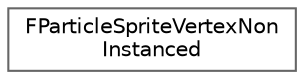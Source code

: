 digraph "Graphical Class Hierarchy"
{
 // INTERACTIVE_SVG=YES
 // LATEX_PDF_SIZE
  bgcolor="transparent";
  edge [fontname=Helvetica,fontsize=10,labelfontname=Helvetica,labelfontsize=10];
  node [fontname=Helvetica,fontsize=10,shape=box,height=0.2,width=0.4];
  rankdir="LR";
  Node0 [id="Node000000",label="FParticleSpriteVertexNon\lInstanced",height=0.2,width=0.4,color="grey40", fillcolor="white", style="filled",URL="$d0/d1c/structFParticleSpriteVertexNonInstanced.html",tooltip="Per-particle data sent to the GPU."];
}
